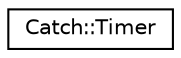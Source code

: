 digraph "Graphical Class Hierarchy"
{
  edge [fontname="Helvetica",fontsize="10",labelfontname="Helvetica",labelfontsize="10"];
  node [fontname="Helvetica",fontsize="10",shape=record];
  rankdir="LR";
  Node1 [label="Catch::Timer",height=0.2,width=0.4,color="black", fillcolor="white", style="filled",URL="$d8/d44/classCatch_1_1Timer.html"];
}

